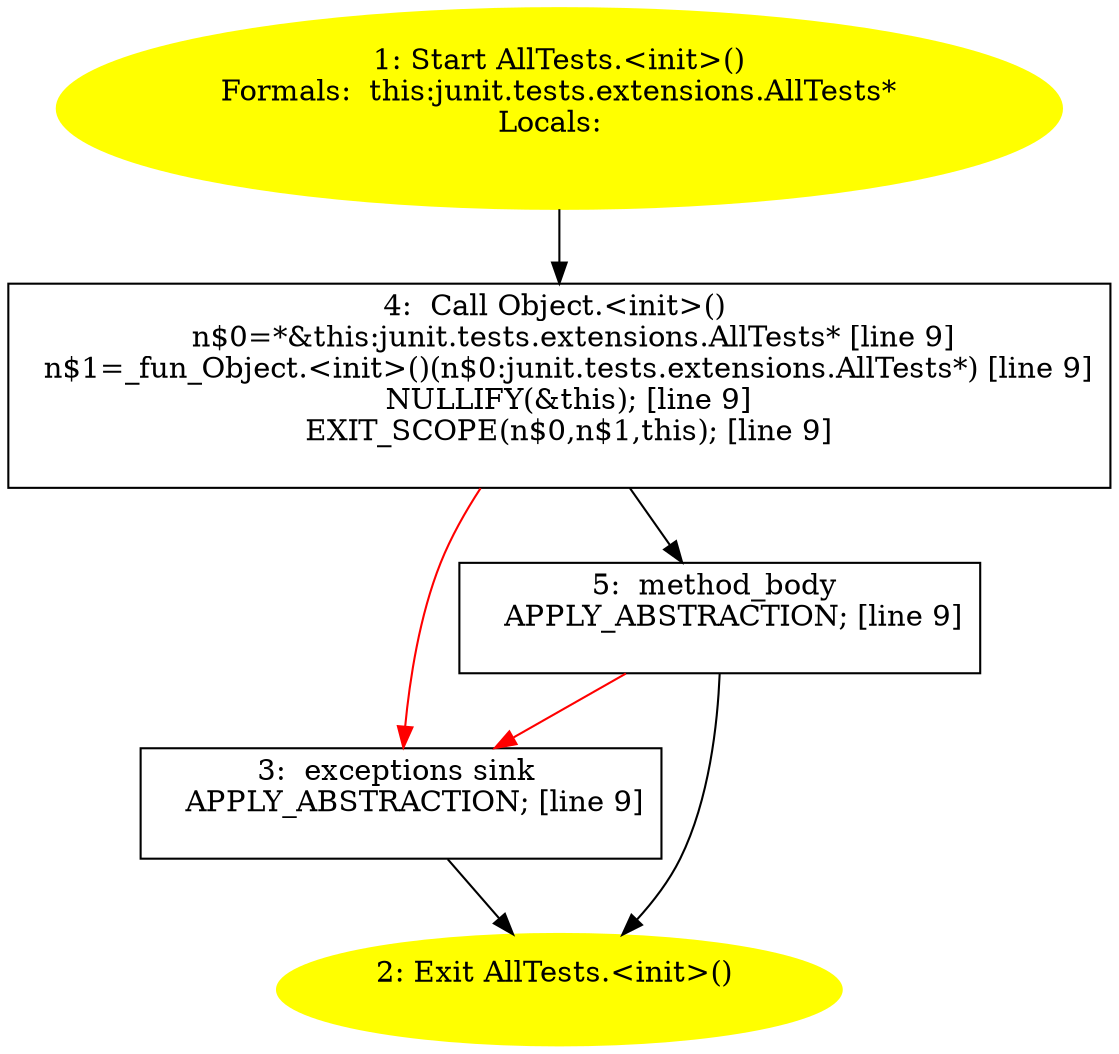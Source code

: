 /* @generated */
digraph cfg {
"junit.tests.extensions.AllTests.<init>().6b0934fdc7e3da944a2e975a4953b663_1" [label="1: Start AllTests.<init>()\nFormals:  this:junit.tests.extensions.AllTests*\nLocals:  \n  " color=yellow style=filled]
	

	 "junit.tests.extensions.AllTests.<init>().6b0934fdc7e3da944a2e975a4953b663_1" -> "junit.tests.extensions.AllTests.<init>().6b0934fdc7e3da944a2e975a4953b663_4" ;
"junit.tests.extensions.AllTests.<init>().6b0934fdc7e3da944a2e975a4953b663_2" [label="2: Exit AllTests.<init>() \n  " color=yellow style=filled]
	

"junit.tests.extensions.AllTests.<init>().6b0934fdc7e3da944a2e975a4953b663_3" [label="3:  exceptions sink \n   APPLY_ABSTRACTION; [line 9]\n " shape="box"]
	

	 "junit.tests.extensions.AllTests.<init>().6b0934fdc7e3da944a2e975a4953b663_3" -> "junit.tests.extensions.AllTests.<init>().6b0934fdc7e3da944a2e975a4953b663_2" ;
"junit.tests.extensions.AllTests.<init>().6b0934fdc7e3da944a2e975a4953b663_4" [label="4:  Call Object.<init>() \n   n$0=*&this:junit.tests.extensions.AllTests* [line 9]\n  n$1=_fun_Object.<init>()(n$0:junit.tests.extensions.AllTests*) [line 9]\n  NULLIFY(&this); [line 9]\n  EXIT_SCOPE(n$0,n$1,this); [line 9]\n " shape="box"]
	

	 "junit.tests.extensions.AllTests.<init>().6b0934fdc7e3da944a2e975a4953b663_4" -> "junit.tests.extensions.AllTests.<init>().6b0934fdc7e3da944a2e975a4953b663_5" ;
	 "junit.tests.extensions.AllTests.<init>().6b0934fdc7e3da944a2e975a4953b663_4" -> "junit.tests.extensions.AllTests.<init>().6b0934fdc7e3da944a2e975a4953b663_3" [color="red" ];
"junit.tests.extensions.AllTests.<init>().6b0934fdc7e3da944a2e975a4953b663_5" [label="5:  method_body \n   APPLY_ABSTRACTION; [line 9]\n " shape="box"]
	

	 "junit.tests.extensions.AllTests.<init>().6b0934fdc7e3da944a2e975a4953b663_5" -> "junit.tests.extensions.AllTests.<init>().6b0934fdc7e3da944a2e975a4953b663_2" ;
	 "junit.tests.extensions.AllTests.<init>().6b0934fdc7e3da944a2e975a4953b663_5" -> "junit.tests.extensions.AllTests.<init>().6b0934fdc7e3da944a2e975a4953b663_3" [color="red" ];
}
